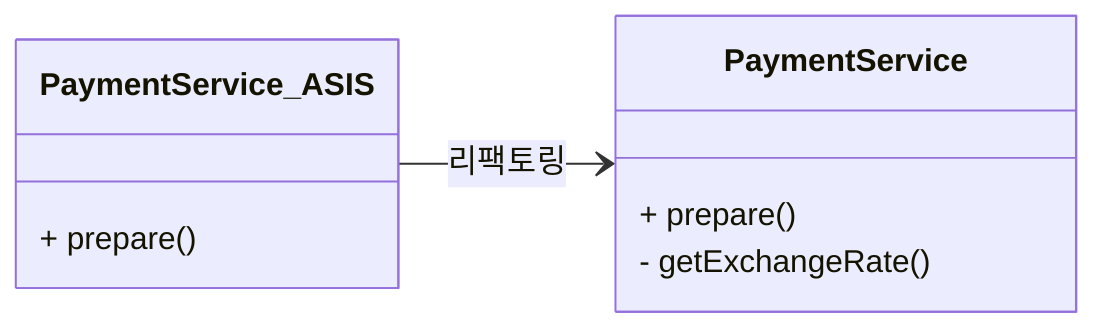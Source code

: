 classDiagram
direction LR

class PaymentService_ASIS {
  + prepare()
}

class PaymentService {
    + prepare()
    - getExchangeRate()
}

PaymentService_ASIS --> PaymentService : 리팩토링